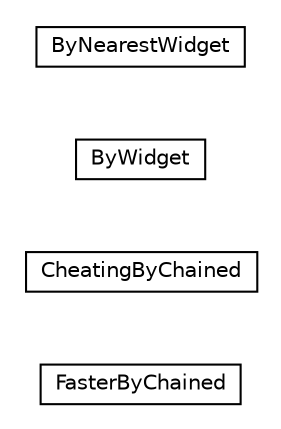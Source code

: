 #!/usr/local/bin/dot
#
# Class diagram 
# Generated by UMLGraph version R5_6-24-gf6e263 (http://www.umlgraph.org/)
#

digraph G {
	edge [fontname="Helvetica",fontsize=10,labelfontname="Helvetica",labelfontsize=10];
	node [fontname="Helvetica",fontsize=10,shape=plaintext];
	nodesep=0.25;
	ranksep=0.5;
	rankdir=LR;
	// org.senchalabs.gwt.gwtdriver.by.FasterByChained
	c0 [label=<<table title="org.senchalabs.gwt.gwtdriver.by.FasterByChained" border="0" cellborder="1" cellspacing="0" cellpadding="2" port="p" href="./FasterByChained.html">
		<tr><td><table border="0" cellspacing="0" cellpadding="1">
<tr><td align="center" balign="center"> FasterByChained </td></tr>
		</table></td></tr>
		</table>>, URL="./FasterByChained.html", fontname="Helvetica", fontcolor="black", fontsize=10.0];
	// org.senchalabs.gwt.gwtdriver.by.CheatingByChained
	c1 [label=<<table title="org.senchalabs.gwt.gwtdriver.by.CheatingByChained" border="0" cellborder="1" cellspacing="0" cellpadding="2" port="p" href="./CheatingByChained.html">
		<tr><td><table border="0" cellspacing="0" cellpadding="1">
<tr><td align="center" balign="center"> CheatingByChained </td></tr>
		</table></td></tr>
		</table>>, URL="./CheatingByChained.html", fontname="Helvetica", fontcolor="black", fontsize=10.0];
	// org.senchalabs.gwt.gwtdriver.by.ByWidget
	c2 [label=<<table title="org.senchalabs.gwt.gwtdriver.by.ByWidget" border="0" cellborder="1" cellspacing="0" cellpadding="2" port="p" href="./ByWidget.html">
		<tr><td><table border="0" cellspacing="0" cellpadding="1">
<tr><td align="center" balign="center"> ByWidget </td></tr>
		</table></td></tr>
		</table>>, URL="./ByWidget.html", fontname="Helvetica", fontcolor="black", fontsize=10.0];
	// org.senchalabs.gwt.gwtdriver.by.ByNearestWidget
	c3 [label=<<table title="org.senchalabs.gwt.gwtdriver.by.ByNearestWidget" border="0" cellborder="1" cellspacing="0" cellpadding="2" port="p" href="./ByNearestWidget.html">
		<tr><td><table border="0" cellspacing="0" cellpadding="1">
<tr><td align="center" balign="center"> ByNearestWidget </td></tr>
		</table></td></tr>
		</table>>, URL="./ByNearestWidget.html", fontname="Helvetica", fontcolor="black", fontsize=10.0];
}

